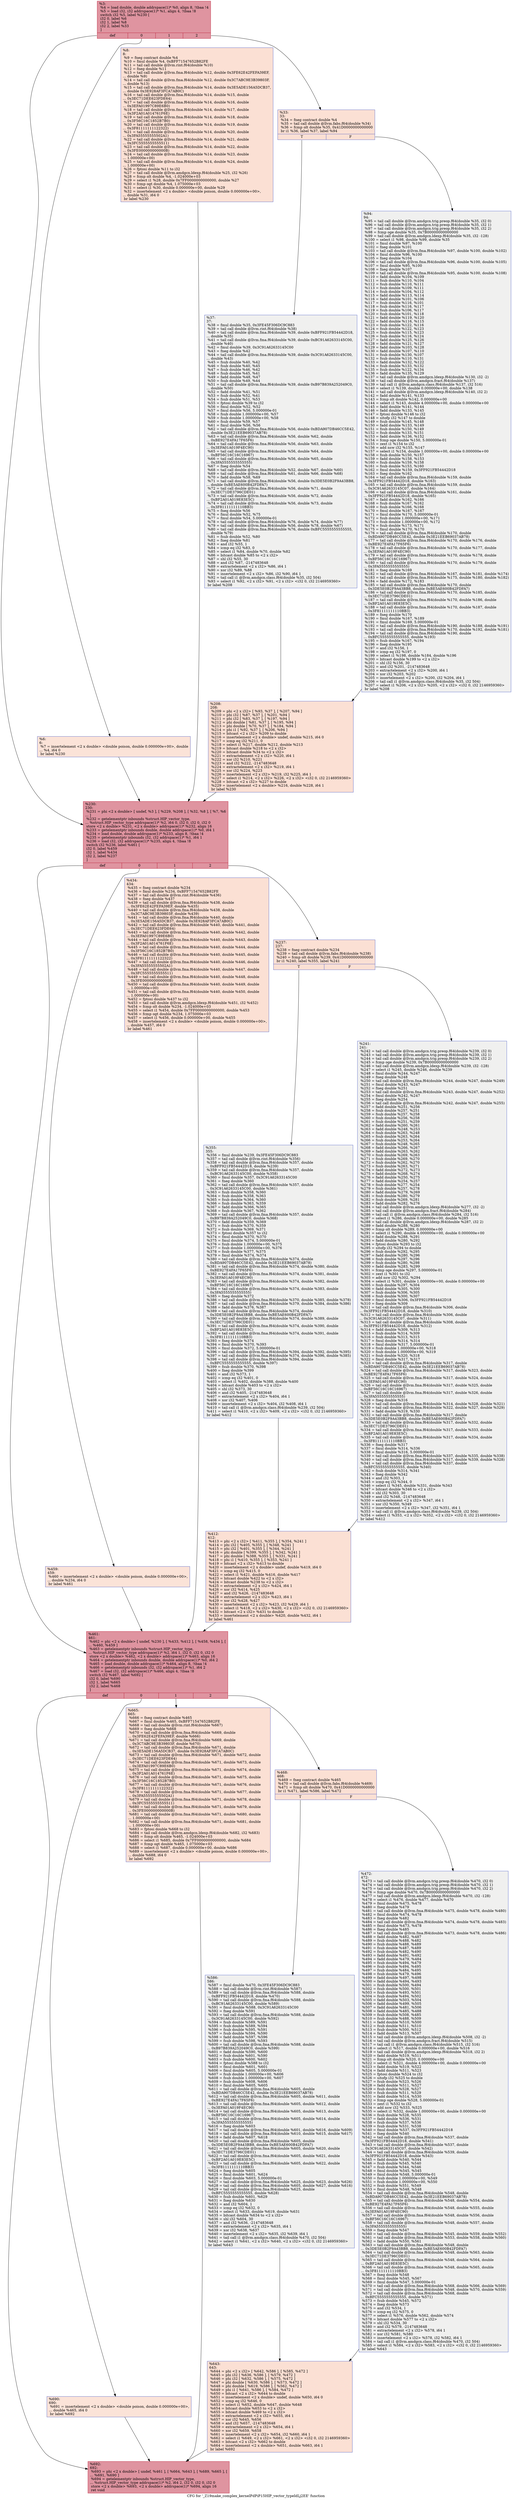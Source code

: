 digraph "CFG for '_Z19make_complex_kernelPdPiP15HIP_vector_typeIdLj2EE' function" {
	label="CFG for '_Z19make_complex_kernelPdPiP15HIP_vector_typeIdLj2EE' function";

	Node0x456bd10 [shape=record,color="#b70d28ff", style=filled, fillcolor="#b70d2870",label="{%3:\l  %4 = load double, double addrspace(1)* %0, align 8, !tbaa !4\l  %5 = load i32, i32 addrspace(1)* %1, align 4, !tbaa !8\l  switch i32 %5, label %230 [\l    i32 0, label %6\l    i32 1, label %8\l    i32 2, label %33\l  ]\l|{<s0>def|<s1>0|<s2>1|<s3>2}}"];
	Node0x456bd10:s0 -> Node0x456ca90;
	Node0x456bd10:s1 -> Node0x456d130;
	Node0x456bd10:s2 -> Node0x456d1c0;
	Node0x456bd10:s3 -> Node0x456d280;
	Node0x456d130 [shape=record,color="#3d50c3ff", style=filled, fillcolor="#f6bfa670",label="{%6:\l6:                                                \l  %7 = insertelement \<2 x double\> \<double poison, double 0.000000e+00\>, double\l... %4, i64 0\l  br label %230\l}"];
	Node0x456d130 -> Node0x456ca90;
	Node0x456d1c0 [shape=record,color="#3d50c3ff", style=filled, fillcolor="#f7b99e70",label="{%8:\l8:                                                \l  %9 = fneg contract double %4\l  %10 = fmul double %4, 0xBFF71547652B82FE\l  %11 = tail call double @llvm.rint.f64(double %10)\l  %12 = fneg double %11\l  %13 = tail call double @llvm.fma.f64(double %12, double 0x3FE62E42FEFA39EF,\l... double %9)\l  %14 = tail call double @llvm.fma.f64(double %12, double 0x3C7ABC9E3B39803F,\l... double %13)\l  %15 = tail call double @llvm.fma.f64(double %14, double 0x3E5ADE156A5DCB37,\l... double 0x3E928AF3FCA7AB0C)\l  %16 = tail call double @llvm.fma.f64(double %14, double %15, double\l... 0x3EC71DEE623FDE64)\l  %17 = tail call double @llvm.fma.f64(double %14, double %16, double\l... 0x3EFA01997C89E6B0)\l  %18 = tail call double @llvm.fma.f64(double %14, double %17, double\l... 0x3F2A01A014761F6E)\l  %19 = tail call double @llvm.fma.f64(double %14, double %18, double\l... 0x3F56C16C1852B7B0)\l  %20 = tail call double @llvm.fma.f64(double %14, double %19, double\l... 0x3F81111111122322)\l  %21 = tail call double @llvm.fma.f64(double %14, double %20, double\l... 0x3FA55555555502A1)\l  %22 = tail call double @llvm.fma.f64(double %14, double %21, double\l... 0x3FC5555555555511)\l  %23 = tail call double @llvm.fma.f64(double %14, double %22, double\l... 0x3FE000000000000B)\l  %24 = tail call double @llvm.fma.f64(double %14, double %23, double\l... 1.000000e+00)\l  %25 = tail call double @llvm.fma.f64(double %14, double %24, double\l... 1.000000e+00)\l  %26 = fptosi double %11 to i32\l  %27 = tail call double @llvm.amdgcn.ldexp.f64(double %25, i32 %26)\l  %28 = fcmp olt double %4, -1.024000e+03\l  %29 = select i1 %28, double 0x7FF0000000000000, double %27\l  %30 = fcmp ogt double %4, 1.075000e+03\l  %31 = select i1 %30, double 0.000000e+00, double %29\l  %32 = insertelement \<2 x double\> \<double poison, double 0.000000e+00\>,\l... double %31, i64 0\l  br label %230\l}"];
	Node0x456d1c0 -> Node0x456ca90;
	Node0x456d280 [shape=record,color="#3d50c3ff", style=filled, fillcolor="#f7b99e70",label="{%33:\l33:                                               \l  %34 = fneg contract double %4\l  %35 = tail call double @llvm.fabs.f64(double %34)\l  %36 = fcmp olt double %35, 0x41D0000000000000\l  br i1 %36, label %37, label %94\l|{<s0>T|<s1>F}}"];
	Node0x456d280:s0 -> Node0x4570a40;
	Node0x456d280:s1 -> Node0x4570ad0;
	Node0x4570a40 [shape=record,color="#3d50c3ff", style=filled, fillcolor="#dedcdb70",label="{%37:\l37:                                               \l  %38 = fmul double %35, 0x3FE45F306DC9C883\l  %39 = tail call double @llvm.rint.f64(double %38)\l  %40 = tail call double @llvm.fma.f64(double %39, double 0xBFF921FB54442D18,\l... double %35)\l  %41 = tail call double @llvm.fma.f64(double %39, double 0xBC91A62633145C00,\l... double %40)\l  %42 = fmul double %39, 0x3C91A62633145C00\l  %43 = fneg double %42\l  %44 = tail call double @llvm.fma.f64(double %39, double 0x3C91A62633145C00,\l... double %43)\l  %45 = fsub double %40, %42\l  %46 = fsub double %40, %45\l  %47 = fsub double %46, %42\l  %48 = fsub double %45, %41\l  %49 = fadd double %48, %47\l  %50 = fsub double %49, %44\l  %51 = tail call double @llvm.fma.f64(double %39, double 0xB97B839A252049C0,\l... double %50)\l  %52 = fadd double %41, %51\l  %53 = fsub double %52, %41\l  %54 = fsub double %51, %53\l  %55 = fptosi double %39 to i32\l  %56 = fmul double %52, %52\l  %57 = fmul double %56, 5.000000e-01\l  %58 = fsub double 1.000000e+00, %57\l  %59 = fsub double 1.000000e+00, %58\l  %60 = fsub double %59, %57\l  %61 = fmul double %56, %56\l  %62 = tail call double @llvm.fma.f64(double %56, double 0xBDA907DB46CC5E42,\l... double 0x3E21EEB69037AB78)\l  %63 = tail call double @llvm.fma.f64(double %56, double %62, double\l... 0xBE927E4FA17F65F6)\l  %64 = tail call double @llvm.fma.f64(double %56, double %63, double\l... 0x3EFA01A019F4EC90)\l  %65 = tail call double @llvm.fma.f64(double %56, double %64, double\l... 0xBF56C16C16C16967)\l  %66 = tail call double @llvm.fma.f64(double %56, double %65, double\l... 0x3FA5555555555555)\l  %67 = fneg double %54\l  %68 = tail call double @llvm.fma.f64(double %52, double %67, double %60)\l  %69 = tail call double @llvm.fma.f64(double %61, double %66, double %68)\l  %70 = fadd double %58, %69\l  %71 = tail call double @llvm.fma.f64(double %56, double 0x3DE5E0B2F9A43BB8,\l... double 0xBE5AE600B42FDFA7)\l  %72 = tail call double @llvm.fma.f64(double %56, double %71, double\l... 0x3EC71DE3796CDE01)\l  %73 = tail call double @llvm.fma.f64(double %56, double %72, double\l... 0xBF2A01A019E83E5C)\l  %74 = tail call double @llvm.fma.f64(double %56, double %73, double\l... 0x3F81111111110BB3)\l  %75 = fneg double %56\l  %76 = fmul double %52, %75\l  %77 = fmul double %54, 5.000000e-01\l  %78 = tail call double @llvm.fma.f64(double %76, double %74, double %77)\l  %79 = tail call double @llvm.fma.f64(double %56, double %78, double %67)\l  %80 = tail call double @llvm.fma.f64(double %76, double 0xBFC5555555555555,\l... double %79)\l  %81 = fsub double %52, %80\l  %82 = fneg double %81\l  %83 = and i32 %55, 1\l  %84 = icmp eq i32 %83, 0\l  %85 = select i1 %84, double %70, double %82\l  %86 = bitcast double %85 to \<2 x i32\>\l  %87 = shl i32 %55, 30\l  %88 = and i32 %87, -2147483648\l  %89 = extractelement \<2 x i32\> %86, i64 1\l  %90 = xor i32 %89, %88\l  %91 = insertelement \<2 x i32\> %86, i32 %90, i64 1\l  %92 = tail call i1 @llvm.amdgcn.class.f64(double %35, i32 504)\l  %93 = select i1 %92, \<2 x i32\> %91, \<2 x i32\> \<i32 0, i32 2146959360\>\l  br label %208\l}"];
	Node0x4570a40 -> Node0x45740d0;
	Node0x4570ad0 [shape=record,color="#3d50c3ff", style=filled, fillcolor="#dedcdb70",label="{%94:\l94:                                               \l  %95 = tail call double @llvm.amdgcn.trig.preop.f64(double %35, i32 0)\l  %96 = tail call double @llvm.amdgcn.trig.preop.f64(double %35, i32 1)\l  %97 = tail call double @llvm.amdgcn.trig.preop.f64(double %35, i32 2)\l  %98 = fcmp oge double %35, 0x7B00000000000000\l  %99 = tail call double @llvm.amdgcn.ldexp.f64(double %35, i32 -128)\l  %100 = select i1 %98, double %99, double %35\l  %101 = fmul double %97, %100\l  %102 = fneg double %101\l  %103 = tail call double @llvm.fma.f64(double %97, double %100, double %102)\l  %104 = fmul double %96, %100\l  %105 = fneg double %104\l  %106 = tail call double @llvm.fma.f64(double %96, double %100, double %105)\l  %107 = fmul double %95, %100\l  %108 = fneg double %107\l  %109 = tail call double @llvm.fma.f64(double %95, double %100, double %108)\l  %110 = fadd double %104, %109\l  %111 = fsub double %110, %104\l  %112 = fsub double %110, %111\l  %113 = fsub double %109, %111\l  %114 = fsub double %104, %112\l  %115 = fadd double %113, %114\l  %116 = fadd double %101, %106\l  %117 = fsub double %116, %101\l  %118 = fsub double %116, %117\l  %119 = fsub double %106, %117\l  %120 = fsub double %101, %118\l  %121 = fadd double %119, %120\l  %122 = fadd double %116, %115\l  %123 = fsub double %122, %116\l  %124 = fsub double %122, %123\l  %125 = fsub double %115, %123\l  %126 = fsub double %116, %124\l  %127 = fadd double %125, %126\l  %128 = fadd double %121, %127\l  %129 = fadd double %103, %128\l  %130 = fadd double %107, %110\l  %131 = fsub double %130, %107\l  %132 = fsub double %110, %131\l  %133 = fadd double %132, %122\l  %134 = fsub double %133, %132\l  %135 = fsub double %122, %134\l  %136 = fadd double %135, %129\l  %137 = tail call double @llvm.amdgcn.ldexp.f64(double %130, i32 -2)\l  %138 = tail call double @llvm.amdgcn.fract.f64(double %137)\l  %139 = tail call i1 @llvm.amdgcn.class.f64(double %137, i32 516)\l  %140 = select i1 %139, double 0.000000e+00, double %138\l  %141 = tail call double @llvm.amdgcn.ldexp.f64(double %140, i32 2)\l  %142 = fadd double %141, %133\l  %143 = fcmp olt double %142, 0.000000e+00\l  %144 = select i1 %143, double 4.000000e+00, double 0.000000e+00\l  %145 = fadd double %141, %144\l  %146 = fadd double %133, %145\l  %147 = fptosi double %146 to i32\l  %148 = sitofp i32 %147 to double\l  %149 = fsub double %145, %148\l  %150 = fadd double %133, %149\l  %151 = fsub double %150, %149\l  %152 = fsub double %133, %151\l  %153 = fadd double %136, %152\l  %154 = fcmp oge double %150, 5.000000e-01\l  %155 = zext i1 %154 to i32\l  %156 = add nsw i32 %155, %147\l  %157 = select i1 %154, double 1.000000e+00, double 0.000000e+00\l  %158 = fsub double %150, %157\l  %159 = fadd double %158, %153\l  %160 = fsub double %159, %158\l  %161 = fsub double %153, %160\l  %162 = fmul double %159, 0x3FF921FB54442D18\l  %163 = fneg double %162\l  %164 = tail call double @llvm.fma.f64(double %159, double\l... 0x3FF921FB54442D18, double %163)\l  %165 = tail call double @llvm.fma.f64(double %159, double\l... 0x3C91A62633145C07, double %164)\l  %166 = tail call double @llvm.fma.f64(double %161, double\l... 0x3FF921FB54442D18, double %165)\l  %167 = fadd double %162, %166\l  %168 = fsub double %167, %162\l  %169 = fsub double %166, %168\l  %170 = fmul double %167, %167\l  %171 = fmul double %170, 5.000000e-01\l  %172 = fsub double 1.000000e+00, %171\l  %173 = fsub double 1.000000e+00, %172\l  %174 = fsub double %173, %171\l  %175 = fmul double %170, %170\l  %176 = tail call double @llvm.fma.f64(double %170, double\l... 0xBDA907DB46CC5E42, double 0x3E21EEB69037AB78)\l  %177 = tail call double @llvm.fma.f64(double %170, double %176, double\l... 0xBE927E4FA17F65F6)\l  %178 = tail call double @llvm.fma.f64(double %170, double %177, double\l... 0x3EFA01A019F4EC90)\l  %179 = tail call double @llvm.fma.f64(double %170, double %178, double\l... 0xBF56C16C16C16967)\l  %180 = tail call double @llvm.fma.f64(double %170, double %179, double\l... 0x3FA5555555555555)\l  %181 = fneg double %169\l  %182 = tail call double @llvm.fma.f64(double %167, double %181, double %174)\l  %183 = tail call double @llvm.fma.f64(double %175, double %180, double %182)\l  %184 = fadd double %172, %183\l  %185 = tail call double @llvm.fma.f64(double %170, double\l... 0x3DE5E0B2F9A43BB8, double 0xBE5AE600B42FDFA7)\l  %186 = tail call double @llvm.fma.f64(double %170, double %185, double\l... 0x3EC71DE3796CDE01)\l  %187 = tail call double @llvm.fma.f64(double %170, double %186, double\l... 0xBF2A01A019E83E5C)\l  %188 = tail call double @llvm.fma.f64(double %170, double %187, double\l... 0x3F81111111110BB3)\l  %189 = fneg double %170\l  %190 = fmul double %167, %189\l  %191 = fmul double %169, 5.000000e-01\l  %192 = tail call double @llvm.fma.f64(double %190, double %188, double %191)\l  %193 = tail call double @llvm.fma.f64(double %170, double %192, double %181)\l  %194 = tail call double @llvm.fma.f64(double %190, double\l... 0xBFC5555555555555, double %193)\l  %195 = fsub double %167, %194\l  %196 = fneg double %195\l  %197 = and i32 %156, 1\l  %198 = icmp eq i32 %197, 0\l  %199 = select i1 %198, double %184, double %196\l  %200 = bitcast double %199 to \<2 x i32\>\l  %201 = shl i32 %156, 30\l  %202 = and i32 %201, -2147483648\l  %203 = extractelement \<2 x i32\> %200, i64 1\l  %204 = xor i32 %203, %202\l  %205 = insertelement \<2 x i32\> %200, i32 %204, i64 1\l  %206 = tail call i1 @llvm.amdgcn.class.f64(double %35, i32 504)\l  %207 = select i1 %206, \<2 x i32\> %205, \<2 x i32\> \<i32 0, i32 2146959360\>\l  br label %208\l}"];
	Node0x4570ad0 -> Node0x45740d0;
	Node0x45740d0 [shape=record,color="#3d50c3ff", style=filled, fillcolor="#f7b99e70",label="{%208:\l208:                                              \l  %209 = phi \<2 x i32\> [ %93, %37 ], [ %207, %94 ]\l  %210 = phi i32 [ %87, %37 ], [ %201, %94 ]\l  %211 = phi i32 [ %83, %37 ], [ %197, %94 ]\l  %212 = phi double [ %81, %37 ], [ %195, %94 ]\l  %213 = phi double [ %70, %37 ], [ %184, %94 ]\l  %214 = phi i1 [ %92, %37 ], [ %206, %94 ]\l  %215 = bitcast \<2 x i32\> %209 to double\l  %216 = insertelement \<2 x double\> undef, double %215, i64 0\l  %217 = icmp eq i32 %211, 0\l  %218 = select i1 %217, double %212, double %213\l  %219 = bitcast double %218 to \<2 x i32\>\l  %220 = bitcast double %34 to \<2 x i32\>\l  %221 = extractelement \<2 x i32\> %220, i64 1\l  %222 = xor i32 %210, %221\l  %223 = and i32 %222, -2147483648\l  %224 = extractelement \<2 x i32\> %219, i64 1\l  %225 = xor i32 %224, %223\l  %226 = insertelement \<2 x i32\> %219, i32 %225, i64 1\l  %227 = select i1 %214, \<2 x i32\> %226, \<2 x i32\> \<i32 0, i32 2146959360\>\l  %228 = bitcast \<2 x i32\> %227 to double\l  %229 = insertelement \<2 x double\> %216, double %228, i64 1\l  br label %230\l}"];
	Node0x45740d0 -> Node0x456ca90;
	Node0x456ca90 [shape=record,color="#b70d28ff", style=filled, fillcolor="#b70d2870",label="{%230:\l230:                                              \l  %231 = phi \<2 x double\> [ undef, %3 ], [ %229, %208 ], [ %32, %8 ], [ %7, %6\l... ]\l  %232 = getelementptr inbounds %struct.HIP_vector_type,\l... %struct.HIP_vector_type addrspace(1)* %2, i64 0, i32 0, i32 0, i32 0\l  store \<2 x double\> %231, \<2 x double\> addrspace(1)* %232, align 16\l  %233 = getelementptr inbounds double, double addrspace(1)* %0, i64 1\l  %234 = load double, double addrspace(1)* %233, align 8, !tbaa !4\l  %235 = getelementptr inbounds i32, i32 addrspace(1)* %1, i64 1\l  %236 = load i32, i32 addrspace(1)* %235, align 4, !tbaa !8\l  switch i32 %236, label %461 [\l    i32 0, label %459\l    i32 1, label %434\l    i32 2, label %237\l  ]\l|{<s0>def|<s1>0|<s2>1|<s3>2}}"];
	Node0x456ca90:s0 -> Node0x457bd20;
	Node0x456ca90:s1 -> Node0x457bd70;
	Node0x456ca90:s2 -> Node0x457bdc0;
	Node0x456ca90:s3 -> Node0x457be10;
	Node0x457be10 [shape=record,color="#3d50c3ff", style=filled, fillcolor="#f7b99e70",label="{%237:\l237:                                              \l  %238 = fneg contract double %234\l  %239 = tail call double @llvm.fabs.f64(double %238)\l  %240 = fcmp olt double %239, 0x41D0000000000000\l  br i1 %240, label %355, label %241\l|{<s0>T|<s1>F}}"];
	Node0x457be10:s0 -> Node0x457c1b0;
	Node0x457be10:s1 -> Node0x457c200;
	Node0x457c200 [shape=record,color="#3d50c3ff", style=filled, fillcolor="#dedcdb70",label="{%241:\l241:                                              \l  %242 = tail call double @llvm.amdgcn.trig.preop.f64(double %239, i32 0)\l  %243 = tail call double @llvm.amdgcn.trig.preop.f64(double %239, i32 1)\l  %244 = tail call double @llvm.amdgcn.trig.preop.f64(double %239, i32 2)\l  %245 = fcmp oge double %239, 0x7B00000000000000\l  %246 = tail call double @llvm.amdgcn.ldexp.f64(double %239, i32 -128)\l  %247 = select i1 %245, double %246, double %239\l  %248 = fmul double %244, %247\l  %249 = fneg double %248\l  %250 = tail call double @llvm.fma.f64(double %244, double %247, double %249)\l  %251 = fmul double %243, %247\l  %252 = fneg double %251\l  %253 = tail call double @llvm.fma.f64(double %243, double %247, double %252)\l  %254 = fmul double %242, %247\l  %255 = fneg double %254\l  %256 = tail call double @llvm.fma.f64(double %242, double %247, double %255)\l  %257 = fadd double %251, %256\l  %258 = fsub double %257, %251\l  %259 = fsub double %257, %258\l  %260 = fsub double %256, %258\l  %261 = fsub double %251, %259\l  %262 = fadd double %260, %261\l  %263 = fadd double %248, %253\l  %264 = fsub double %263, %248\l  %265 = fsub double %263, %264\l  %266 = fsub double %253, %264\l  %267 = fsub double %248, %265\l  %268 = fadd double %266, %267\l  %269 = fadd double %263, %262\l  %270 = fsub double %269, %263\l  %271 = fsub double %269, %270\l  %272 = fsub double %262, %270\l  %273 = fsub double %263, %271\l  %274 = fadd double %272, %273\l  %275 = fadd double %268, %274\l  %276 = fadd double %250, %275\l  %277 = fadd double %254, %257\l  %278 = fsub double %277, %254\l  %279 = fsub double %257, %278\l  %280 = fadd double %279, %269\l  %281 = fsub double %280, %279\l  %282 = fsub double %269, %281\l  %283 = fadd double %282, %276\l  %284 = tail call double @llvm.amdgcn.ldexp.f64(double %277, i32 -2)\l  %285 = tail call double @llvm.amdgcn.fract.f64(double %284)\l  %286 = tail call i1 @llvm.amdgcn.class.f64(double %284, i32 516)\l  %287 = select i1 %286, double 0.000000e+00, double %285\l  %288 = tail call double @llvm.amdgcn.ldexp.f64(double %287, i32 2)\l  %289 = fadd double %288, %280\l  %290 = fcmp olt double %289, 0.000000e+00\l  %291 = select i1 %290, double 4.000000e+00, double 0.000000e+00\l  %292 = fadd double %288, %291\l  %293 = fadd double %280, %292\l  %294 = fptosi double %293 to i32\l  %295 = sitofp i32 %294 to double\l  %296 = fsub double %292, %295\l  %297 = fadd double %280, %296\l  %298 = fsub double %297, %296\l  %299 = fsub double %280, %298\l  %300 = fadd double %283, %299\l  %301 = fcmp oge double %297, 5.000000e-01\l  %302 = zext i1 %301 to i32\l  %303 = add nsw i32 %302, %294\l  %304 = select i1 %301, double 1.000000e+00, double 0.000000e+00\l  %305 = fsub double %297, %304\l  %306 = fadd double %305, %300\l  %307 = fsub double %306, %305\l  %308 = fsub double %300, %307\l  %309 = fmul double %306, 0x3FF921FB54442D18\l  %310 = fneg double %309\l  %311 = tail call double @llvm.fma.f64(double %306, double\l... 0x3FF921FB54442D18, double %310)\l  %312 = tail call double @llvm.fma.f64(double %306, double\l... 0x3C91A62633145C07, double %311)\l  %313 = tail call double @llvm.fma.f64(double %308, double\l... 0x3FF921FB54442D18, double %312)\l  %314 = fadd double %309, %313\l  %315 = fsub double %314, %309\l  %316 = fsub double %313, %315\l  %317 = fmul double %314, %314\l  %318 = fmul double %317, 5.000000e-01\l  %319 = fsub double 1.000000e+00, %318\l  %320 = fsub double 1.000000e+00, %319\l  %321 = fsub double %320, %318\l  %322 = fmul double %317, %317\l  %323 = tail call double @llvm.fma.f64(double %317, double\l... 0xBDA907DB46CC5E42, double 0x3E21EEB69037AB78)\l  %324 = tail call double @llvm.fma.f64(double %317, double %323, double\l... 0xBE927E4FA17F65F6)\l  %325 = tail call double @llvm.fma.f64(double %317, double %324, double\l... 0x3EFA01A019F4EC90)\l  %326 = tail call double @llvm.fma.f64(double %317, double %325, double\l... 0xBF56C16C16C16967)\l  %327 = tail call double @llvm.fma.f64(double %317, double %326, double\l... 0x3FA5555555555555)\l  %328 = fneg double %316\l  %329 = tail call double @llvm.fma.f64(double %314, double %328, double %321)\l  %330 = tail call double @llvm.fma.f64(double %322, double %327, double %329)\l  %331 = fadd double %319, %330\l  %332 = tail call double @llvm.fma.f64(double %317, double\l... 0x3DE5E0B2F9A43BB8, double 0xBE5AE600B42FDFA7)\l  %333 = tail call double @llvm.fma.f64(double %317, double %332, double\l... 0x3EC71DE3796CDE01)\l  %334 = tail call double @llvm.fma.f64(double %317, double %333, double\l... 0xBF2A01A019E83E5C)\l  %335 = tail call double @llvm.fma.f64(double %317, double %334, double\l... 0x3F81111111110BB3)\l  %336 = fneg double %317\l  %337 = fmul double %314, %336\l  %338 = fmul double %316, 5.000000e-01\l  %339 = tail call double @llvm.fma.f64(double %337, double %335, double %338)\l  %340 = tail call double @llvm.fma.f64(double %317, double %339, double %328)\l  %341 = tail call double @llvm.fma.f64(double %337, double\l... 0xBFC5555555555555, double %340)\l  %342 = fsub double %314, %341\l  %343 = fneg double %342\l  %344 = and i32 %303, 1\l  %345 = icmp eq i32 %344, 0\l  %346 = select i1 %345, double %331, double %343\l  %347 = bitcast double %346 to \<2 x i32\>\l  %348 = shl i32 %303, 30\l  %349 = and i32 %348, -2147483648\l  %350 = extractelement \<2 x i32\> %347, i64 1\l  %351 = xor i32 %350, %349\l  %352 = insertelement \<2 x i32\> %347, i32 %351, i64 1\l  %353 = tail call i1 @llvm.amdgcn.class.f64(double %239, i32 504)\l  %354 = select i1 %353, \<2 x i32\> %352, \<2 x i32\> \<i32 0, i32 2146959360\>\l  br label %412\l}"];
	Node0x457c200 -> Node0x4581b60;
	Node0x457c1b0 [shape=record,color="#3d50c3ff", style=filled, fillcolor="#dedcdb70",label="{%355:\l355:                                              \l  %356 = fmul double %239, 0x3FE45F306DC9C883\l  %357 = tail call double @llvm.rint.f64(double %356)\l  %358 = tail call double @llvm.fma.f64(double %357, double\l... 0xBFF921FB54442D18, double %239)\l  %359 = tail call double @llvm.fma.f64(double %357, double\l... 0xBC91A62633145C00, double %358)\l  %360 = fmul double %357, 0x3C91A62633145C00\l  %361 = fneg double %360\l  %362 = tail call double @llvm.fma.f64(double %357, double\l... 0x3C91A62633145C00, double %361)\l  %363 = fsub double %358, %360\l  %364 = fsub double %358, %363\l  %365 = fsub double %364, %360\l  %366 = fsub double %363, %359\l  %367 = fadd double %366, %365\l  %368 = fsub double %367, %362\l  %369 = tail call double @llvm.fma.f64(double %357, double\l... 0xB97B839A252049C0, double %368)\l  %370 = fadd double %359, %369\l  %371 = fsub double %370, %359\l  %372 = fsub double %369, %371\l  %373 = fptosi double %357 to i32\l  %374 = fmul double %370, %370\l  %375 = fmul double %374, 5.000000e-01\l  %376 = fsub double 1.000000e+00, %375\l  %377 = fsub double 1.000000e+00, %376\l  %378 = fsub double %377, %375\l  %379 = fmul double %374, %374\l  %380 = tail call double @llvm.fma.f64(double %374, double\l... 0xBDA907DB46CC5E42, double 0x3E21EEB69037AB78)\l  %381 = tail call double @llvm.fma.f64(double %374, double %380, double\l... 0xBE927E4FA17F65F6)\l  %382 = tail call double @llvm.fma.f64(double %374, double %381, double\l... 0x3EFA01A019F4EC90)\l  %383 = tail call double @llvm.fma.f64(double %374, double %382, double\l... 0xBF56C16C16C16967)\l  %384 = tail call double @llvm.fma.f64(double %374, double %383, double\l... 0x3FA5555555555555)\l  %385 = fneg double %372\l  %386 = tail call double @llvm.fma.f64(double %370, double %385, double %378)\l  %387 = tail call double @llvm.fma.f64(double %379, double %384, double %386)\l  %388 = fadd double %376, %387\l  %389 = tail call double @llvm.fma.f64(double %374, double\l... 0x3DE5E0B2F9A43BB8, double 0xBE5AE600B42FDFA7)\l  %390 = tail call double @llvm.fma.f64(double %374, double %389, double\l... 0x3EC71DE3796CDE01)\l  %391 = tail call double @llvm.fma.f64(double %374, double %390, double\l... 0xBF2A01A019E83E5C)\l  %392 = tail call double @llvm.fma.f64(double %374, double %391, double\l... 0x3F81111111110BB3)\l  %393 = fneg double %374\l  %394 = fmul double %370, %393\l  %395 = fmul double %372, 5.000000e-01\l  %396 = tail call double @llvm.fma.f64(double %394, double %392, double %395)\l  %397 = tail call double @llvm.fma.f64(double %374, double %396, double %385)\l  %398 = tail call double @llvm.fma.f64(double %394, double\l... 0xBFC5555555555555, double %397)\l  %399 = fsub double %370, %398\l  %400 = fneg double %399\l  %401 = and i32 %373, 1\l  %402 = icmp eq i32 %401, 0\l  %403 = select i1 %402, double %388, double %400\l  %404 = bitcast double %403 to \<2 x i32\>\l  %405 = shl i32 %373, 30\l  %406 = and i32 %405, -2147483648\l  %407 = extractelement \<2 x i32\> %404, i64 1\l  %408 = xor i32 %407, %406\l  %409 = insertelement \<2 x i32\> %404, i32 %408, i64 1\l  %410 = tail call i1 @llvm.amdgcn.class.f64(double %239, i32 504)\l  %411 = select i1 %410, \<2 x i32\> %409, \<2 x i32\> \<i32 0, i32 2146959360\>\l  br label %412\l}"];
	Node0x457c1b0 -> Node0x4581b60;
	Node0x4581b60 [shape=record,color="#3d50c3ff", style=filled, fillcolor="#f7b99e70",label="{%412:\l412:                                              \l  %413 = phi \<2 x i32\> [ %411, %355 ], [ %354, %241 ]\l  %414 = phi i32 [ %405, %355 ], [ %348, %241 ]\l  %415 = phi i32 [ %401, %355 ], [ %344, %241 ]\l  %416 = phi double [ %399, %355 ], [ %342, %241 ]\l  %417 = phi double [ %388, %355 ], [ %331, %241 ]\l  %418 = phi i1 [ %410, %355 ], [ %353, %241 ]\l  %419 = bitcast \<2 x i32\> %413 to double\l  %420 = insertelement \<2 x double\> undef, double %419, i64 0\l  %421 = icmp eq i32 %415, 0\l  %422 = select i1 %421, double %416, double %417\l  %423 = bitcast double %422 to \<2 x i32\>\l  %424 = bitcast double %238 to \<2 x i32\>\l  %425 = extractelement \<2 x i32\> %424, i64 1\l  %426 = xor i32 %414, %425\l  %427 = and i32 %426, -2147483648\l  %428 = extractelement \<2 x i32\> %423, i64 1\l  %429 = xor i32 %428, %427\l  %430 = insertelement \<2 x i32\> %423, i32 %429, i64 1\l  %431 = select i1 %418, \<2 x i32\> %430, \<2 x i32\> \<i32 0, i32 2146959360\>\l  %432 = bitcast \<2 x i32\> %431 to double\l  %433 = insertelement \<2 x double\> %420, double %432, i64 1\l  br label %461\l}"];
	Node0x4581b60 -> Node0x457bd20;
	Node0x457bdc0 [shape=record,color="#3d50c3ff", style=filled, fillcolor="#f7b99e70",label="{%434:\l434:                                              \l  %435 = fneg contract double %234\l  %436 = fmul double %234, 0xBFF71547652B82FE\l  %437 = tail call double @llvm.rint.f64(double %436)\l  %438 = fneg double %437\l  %439 = tail call double @llvm.fma.f64(double %438, double\l... 0x3FE62E42FEFA39EF, double %435)\l  %440 = tail call double @llvm.fma.f64(double %438, double\l... 0x3C7ABC9E3B39803F, double %439)\l  %441 = tail call double @llvm.fma.f64(double %440, double\l... 0x3E5ADE156A5DCB37, double 0x3E928AF3FCA7AB0C)\l  %442 = tail call double @llvm.fma.f64(double %440, double %441, double\l... 0x3EC71DEE623FDE64)\l  %443 = tail call double @llvm.fma.f64(double %440, double %442, double\l... 0x3EFA01997C89E6B0)\l  %444 = tail call double @llvm.fma.f64(double %440, double %443, double\l... 0x3F2A01A014761F6E)\l  %445 = tail call double @llvm.fma.f64(double %440, double %444, double\l... 0x3F56C16C1852B7B0)\l  %446 = tail call double @llvm.fma.f64(double %440, double %445, double\l... 0x3F81111111122322)\l  %447 = tail call double @llvm.fma.f64(double %440, double %446, double\l... 0x3FA55555555502A1)\l  %448 = tail call double @llvm.fma.f64(double %440, double %447, double\l... 0x3FC5555555555511)\l  %449 = tail call double @llvm.fma.f64(double %440, double %448, double\l... 0x3FE000000000000B)\l  %450 = tail call double @llvm.fma.f64(double %440, double %449, double\l... 1.000000e+00)\l  %451 = tail call double @llvm.fma.f64(double %440, double %450, double\l... 1.000000e+00)\l  %452 = fptosi double %437 to i32\l  %453 = tail call double @llvm.amdgcn.ldexp.f64(double %451, i32 %452)\l  %454 = fcmp olt double %234, -1.024000e+03\l  %455 = select i1 %454, double 0x7FF0000000000000, double %453\l  %456 = fcmp ogt double %234, 1.075000e+03\l  %457 = select i1 %456, double 0.000000e+00, double %455\l  %458 = insertelement \<2 x double\> \<double poison, double 0.000000e+00\>,\l... double %457, i64 0\l  br label %461\l}"];
	Node0x457bdc0 -> Node0x457bd20;
	Node0x457bd70 [shape=record,color="#3d50c3ff", style=filled, fillcolor="#f6bfa670",label="{%459:\l459:                                              \l  %460 = insertelement \<2 x double\> \<double poison, double 0.000000e+00\>,\l... double %234, i64 0\l  br label %461\l}"];
	Node0x457bd70 -> Node0x457bd20;
	Node0x457bd20 [shape=record,color="#b70d28ff", style=filled, fillcolor="#b70d2870",label="{%461:\l461:                                              \l  %462 = phi \<2 x double\> [ undef, %230 ], [ %433, %412 ], [ %458, %434 ], [\l... %460, %459 ]\l  %463 = getelementptr inbounds %struct.HIP_vector_type,\l... %struct.HIP_vector_type addrspace(1)* %2, i64 1, i32 0, i32 0, i32 0\l  store \<2 x double\> %462, \<2 x double\> addrspace(1)* %463, align 16\l  %464 = getelementptr inbounds double, double addrspace(1)* %0, i64 2\l  %465 = load double, double addrspace(1)* %464, align 8, !tbaa !4\l  %466 = getelementptr inbounds i32, i32 addrspace(1)* %1, i64 2\l  %467 = load i32, i32 addrspace(1)* %466, align 4, !tbaa !8\l  switch i32 %467, label %692 [\l    i32 0, label %690\l    i32 1, label %665\l    i32 2, label %468\l  ]\l|{<s0>def|<s1>0|<s2>1|<s3>2}}"];
	Node0x457bd20:s0 -> Node0x45871b0;
	Node0x457bd20:s1 -> Node0x4587200;
	Node0x457bd20:s2 -> Node0x4587250;
	Node0x457bd20:s3 -> Node0x45872a0;
	Node0x45872a0 [shape=record,color="#3d50c3ff", style=filled, fillcolor="#f7b99e70",label="{%468:\l468:                                              \l  %469 = fneg contract double %465\l  %470 = tail call double @llvm.fabs.f64(double %469)\l  %471 = fcmp olt double %470, 0x41D0000000000000\l  br i1 %471, label %586, label %472\l|{<s0>T|<s1>F}}"];
	Node0x45872a0:s0 -> Node0x4587640;
	Node0x45872a0:s1 -> Node0x4587690;
	Node0x4587690 [shape=record,color="#3d50c3ff", style=filled, fillcolor="#dedcdb70",label="{%472:\l472:                                              \l  %473 = tail call double @llvm.amdgcn.trig.preop.f64(double %470, i32 0)\l  %474 = tail call double @llvm.amdgcn.trig.preop.f64(double %470, i32 1)\l  %475 = tail call double @llvm.amdgcn.trig.preop.f64(double %470, i32 2)\l  %476 = fcmp oge double %470, 0x7B00000000000000\l  %477 = tail call double @llvm.amdgcn.ldexp.f64(double %470, i32 -128)\l  %478 = select i1 %476, double %477, double %470\l  %479 = fmul double %475, %478\l  %480 = fneg double %479\l  %481 = tail call double @llvm.fma.f64(double %475, double %478, double %480)\l  %482 = fmul double %474, %478\l  %483 = fneg double %482\l  %484 = tail call double @llvm.fma.f64(double %474, double %478, double %483)\l  %485 = fmul double %473, %478\l  %486 = fneg double %485\l  %487 = tail call double @llvm.fma.f64(double %473, double %478, double %486)\l  %488 = fadd double %482, %487\l  %489 = fsub double %488, %482\l  %490 = fsub double %488, %489\l  %491 = fsub double %487, %489\l  %492 = fsub double %482, %490\l  %493 = fadd double %491, %492\l  %494 = fadd double %479, %484\l  %495 = fsub double %494, %479\l  %496 = fsub double %494, %495\l  %497 = fsub double %484, %495\l  %498 = fsub double %479, %496\l  %499 = fadd double %497, %498\l  %500 = fadd double %494, %493\l  %501 = fsub double %500, %494\l  %502 = fsub double %500, %501\l  %503 = fsub double %493, %501\l  %504 = fsub double %494, %502\l  %505 = fadd double %503, %504\l  %506 = fadd double %499, %505\l  %507 = fadd double %481, %506\l  %508 = fadd double %485, %488\l  %509 = fsub double %508, %485\l  %510 = fsub double %488, %509\l  %511 = fadd double %510, %500\l  %512 = fsub double %511, %510\l  %513 = fsub double %500, %512\l  %514 = fadd double %513, %507\l  %515 = tail call double @llvm.amdgcn.ldexp.f64(double %508, i32 -2)\l  %516 = tail call double @llvm.amdgcn.fract.f64(double %515)\l  %517 = tail call i1 @llvm.amdgcn.class.f64(double %515, i32 516)\l  %518 = select i1 %517, double 0.000000e+00, double %516\l  %519 = tail call double @llvm.amdgcn.ldexp.f64(double %518, i32 2)\l  %520 = fadd double %519, %511\l  %521 = fcmp olt double %520, 0.000000e+00\l  %522 = select i1 %521, double 4.000000e+00, double 0.000000e+00\l  %523 = fadd double %519, %522\l  %524 = fadd double %511, %523\l  %525 = fptosi double %524 to i32\l  %526 = sitofp i32 %525 to double\l  %527 = fsub double %523, %526\l  %528 = fadd double %511, %527\l  %529 = fsub double %528, %527\l  %530 = fsub double %511, %529\l  %531 = fadd double %514, %530\l  %532 = fcmp oge double %528, 5.000000e-01\l  %533 = zext i1 %532 to i32\l  %534 = add nsw i32 %533, %525\l  %535 = select i1 %532, double 1.000000e+00, double 0.000000e+00\l  %536 = fsub double %528, %535\l  %537 = fadd double %536, %531\l  %538 = fsub double %537, %536\l  %539 = fsub double %531, %538\l  %540 = fmul double %537, 0x3FF921FB54442D18\l  %541 = fneg double %540\l  %542 = tail call double @llvm.fma.f64(double %537, double\l... 0x3FF921FB54442D18, double %541)\l  %543 = tail call double @llvm.fma.f64(double %537, double\l... 0x3C91A62633145C07, double %542)\l  %544 = tail call double @llvm.fma.f64(double %539, double\l... 0x3FF921FB54442D18, double %543)\l  %545 = fadd double %540, %544\l  %546 = fsub double %545, %540\l  %547 = fsub double %544, %546\l  %548 = fmul double %545, %545\l  %549 = fmul double %548, 5.000000e-01\l  %550 = fsub double 1.000000e+00, %549\l  %551 = fsub double 1.000000e+00, %550\l  %552 = fsub double %551, %549\l  %553 = fmul double %548, %548\l  %554 = tail call double @llvm.fma.f64(double %548, double\l... 0xBDA907DB46CC5E42, double 0x3E21EEB69037AB78)\l  %555 = tail call double @llvm.fma.f64(double %548, double %554, double\l... 0xBE927E4FA17F65F6)\l  %556 = tail call double @llvm.fma.f64(double %548, double %555, double\l... 0x3EFA01A019F4EC90)\l  %557 = tail call double @llvm.fma.f64(double %548, double %556, double\l... 0xBF56C16C16C16967)\l  %558 = tail call double @llvm.fma.f64(double %548, double %557, double\l... 0x3FA5555555555555)\l  %559 = fneg double %547\l  %560 = tail call double @llvm.fma.f64(double %545, double %559, double %552)\l  %561 = tail call double @llvm.fma.f64(double %553, double %558, double %560)\l  %562 = fadd double %550, %561\l  %563 = tail call double @llvm.fma.f64(double %548, double\l... 0x3DE5E0B2F9A43BB8, double 0xBE5AE600B42FDFA7)\l  %564 = tail call double @llvm.fma.f64(double %548, double %563, double\l... 0x3EC71DE3796CDE01)\l  %565 = tail call double @llvm.fma.f64(double %548, double %564, double\l... 0xBF2A01A019E83E5C)\l  %566 = tail call double @llvm.fma.f64(double %548, double %565, double\l... 0x3F81111111110BB3)\l  %567 = fneg double %548\l  %568 = fmul double %545, %567\l  %569 = fmul double %547, 5.000000e-01\l  %570 = tail call double @llvm.fma.f64(double %568, double %566, double %569)\l  %571 = tail call double @llvm.fma.f64(double %548, double %570, double %559)\l  %572 = tail call double @llvm.fma.f64(double %568, double\l... 0xBFC5555555555555, double %571)\l  %573 = fsub double %545, %572\l  %574 = fneg double %573\l  %575 = and i32 %534, 1\l  %576 = icmp eq i32 %575, 0\l  %577 = select i1 %576, double %562, double %574\l  %578 = bitcast double %577 to \<2 x i32\>\l  %579 = shl i32 %534, 30\l  %580 = and i32 %579, -2147483648\l  %581 = extractelement \<2 x i32\> %578, i64 1\l  %582 = xor i32 %581, %580\l  %583 = insertelement \<2 x i32\> %578, i32 %582, i64 1\l  %584 = tail call i1 @llvm.amdgcn.class.f64(double %470, i32 504)\l  %585 = select i1 %584, \<2 x i32\> %583, \<2 x i32\> \<i32 0, i32 2146959360\>\l  br label %643\l}"];
	Node0x4587690 -> Node0x458d7a0;
	Node0x4587640 [shape=record,color="#3d50c3ff", style=filled, fillcolor="#dedcdb70",label="{%586:\l586:                                              \l  %587 = fmul double %470, 0x3FE45F306DC9C883\l  %588 = tail call double @llvm.rint.f64(double %587)\l  %589 = tail call double @llvm.fma.f64(double %588, double\l... 0xBFF921FB54442D18, double %470)\l  %590 = tail call double @llvm.fma.f64(double %588, double\l... 0xBC91A62633145C00, double %589)\l  %591 = fmul double %588, 0x3C91A62633145C00\l  %592 = fneg double %591\l  %593 = tail call double @llvm.fma.f64(double %588, double\l... 0x3C91A62633145C00, double %592)\l  %594 = fsub double %589, %591\l  %595 = fsub double %589, %594\l  %596 = fsub double %595, %591\l  %597 = fsub double %594, %590\l  %598 = fadd double %597, %596\l  %599 = fsub double %598, %593\l  %600 = tail call double @llvm.fma.f64(double %588, double\l... 0xB97B839A252049C0, double %599)\l  %601 = fadd double %590, %600\l  %602 = fsub double %601, %590\l  %603 = fsub double %600, %602\l  %604 = fptosi double %588 to i32\l  %605 = fmul double %601, %601\l  %606 = fmul double %605, 5.000000e-01\l  %607 = fsub double 1.000000e+00, %606\l  %608 = fsub double 1.000000e+00, %607\l  %609 = fsub double %608, %606\l  %610 = fmul double %605, %605\l  %611 = tail call double @llvm.fma.f64(double %605, double\l... 0xBDA907DB46CC5E42, double 0x3E21EEB69037AB78)\l  %612 = tail call double @llvm.fma.f64(double %605, double %611, double\l... 0xBE927E4FA17F65F6)\l  %613 = tail call double @llvm.fma.f64(double %605, double %612, double\l... 0x3EFA01A019F4EC90)\l  %614 = tail call double @llvm.fma.f64(double %605, double %613, double\l... 0xBF56C16C16C16967)\l  %615 = tail call double @llvm.fma.f64(double %605, double %614, double\l... 0x3FA5555555555555)\l  %616 = fneg double %603\l  %617 = tail call double @llvm.fma.f64(double %601, double %616, double %609)\l  %618 = tail call double @llvm.fma.f64(double %610, double %615, double %617)\l  %619 = fadd double %607, %618\l  %620 = tail call double @llvm.fma.f64(double %605, double\l... 0x3DE5E0B2F9A43BB8, double 0xBE5AE600B42FDFA7)\l  %621 = tail call double @llvm.fma.f64(double %605, double %620, double\l... 0x3EC71DE3796CDE01)\l  %622 = tail call double @llvm.fma.f64(double %605, double %621, double\l... 0xBF2A01A019E83E5C)\l  %623 = tail call double @llvm.fma.f64(double %605, double %622, double\l... 0x3F81111111110BB3)\l  %624 = fneg double %605\l  %625 = fmul double %601, %624\l  %626 = fmul double %603, 5.000000e-01\l  %627 = tail call double @llvm.fma.f64(double %625, double %623, double %626)\l  %628 = tail call double @llvm.fma.f64(double %605, double %627, double %616)\l  %629 = tail call double @llvm.fma.f64(double %625, double\l... 0xBFC5555555555555, double %628)\l  %630 = fsub double %601, %629\l  %631 = fneg double %630\l  %632 = and i32 %604, 1\l  %633 = icmp eq i32 %632, 0\l  %634 = select i1 %633, double %619, double %631\l  %635 = bitcast double %634 to \<2 x i32\>\l  %636 = shl i32 %604, 30\l  %637 = and i32 %636, -2147483648\l  %638 = extractelement \<2 x i32\> %635, i64 1\l  %639 = xor i32 %638, %637\l  %640 = insertelement \<2 x i32\> %635, i32 %639, i64 1\l  %641 = tail call i1 @llvm.amdgcn.class.f64(double %470, i32 504)\l  %642 = select i1 %641, \<2 x i32\> %640, \<2 x i32\> \<i32 0, i32 2146959360\>\l  br label %643\l}"];
	Node0x4587640 -> Node0x458d7a0;
	Node0x458d7a0 [shape=record,color="#3d50c3ff", style=filled, fillcolor="#f7b99e70",label="{%643:\l643:                                              \l  %644 = phi \<2 x i32\> [ %642, %586 ], [ %585, %472 ]\l  %645 = phi i32 [ %636, %586 ], [ %579, %472 ]\l  %646 = phi i32 [ %632, %586 ], [ %575, %472 ]\l  %647 = phi double [ %630, %586 ], [ %573, %472 ]\l  %648 = phi double [ %619, %586 ], [ %562, %472 ]\l  %649 = phi i1 [ %641, %586 ], [ %584, %472 ]\l  %650 = bitcast \<2 x i32\> %644 to double\l  %651 = insertelement \<2 x double\> undef, double %650, i64 0\l  %652 = icmp eq i32 %646, 0\l  %653 = select i1 %652, double %647, double %648\l  %654 = bitcast double %653 to \<2 x i32\>\l  %655 = bitcast double %469 to \<2 x i32\>\l  %656 = extractelement \<2 x i32\> %655, i64 1\l  %657 = xor i32 %645, %656\l  %658 = and i32 %657, -2147483648\l  %659 = extractelement \<2 x i32\> %654, i64 1\l  %660 = xor i32 %659, %658\l  %661 = insertelement \<2 x i32\> %654, i32 %660, i64 1\l  %662 = select i1 %649, \<2 x i32\> %661, \<2 x i32\> \<i32 0, i32 2146959360\>\l  %663 = bitcast \<2 x i32\> %662 to double\l  %664 = insertelement \<2 x double\> %651, double %663, i64 1\l  br label %692\l}"];
	Node0x458d7a0 -> Node0x45871b0;
	Node0x4587250 [shape=record,color="#3d50c3ff", style=filled, fillcolor="#f7b99e70",label="{%665:\l665:                                              \l  %666 = fneg contract double %465\l  %667 = fmul double %465, 0xBFF71547652B82FE\l  %668 = tail call double @llvm.rint.f64(double %667)\l  %669 = fneg double %668\l  %670 = tail call double @llvm.fma.f64(double %669, double\l... 0x3FE62E42FEFA39EF, double %666)\l  %671 = tail call double @llvm.fma.f64(double %669, double\l... 0x3C7ABC9E3B39803F, double %670)\l  %672 = tail call double @llvm.fma.f64(double %671, double\l... 0x3E5ADE156A5DCB37, double 0x3E928AF3FCA7AB0C)\l  %673 = tail call double @llvm.fma.f64(double %671, double %672, double\l... 0x3EC71DEE623FDE64)\l  %674 = tail call double @llvm.fma.f64(double %671, double %673, double\l... 0x3EFA01997C89E6B0)\l  %675 = tail call double @llvm.fma.f64(double %671, double %674, double\l... 0x3F2A01A014761F6E)\l  %676 = tail call double @llvm.fma.f64(double %671, double %675, double\l... 0x3F56C16C1852B7B0)\l  %677 = tail call double @llvm.fma.f64(double %671, double %676, double\l... 0x3F81111111122322)\l  %678 = tail call double @llvm.fma.f64(double %671, double %677, double\l... 0x3FA55555555502A1)\l  %679 = tail call double @llvm.fma.f64(double %671, double %678, double\l... 0x3FC5555555555511)\l  %680 = tail call double @llvm.fma.f64(double %671, double %679, double\l... 0x3FE000000000000B)\l  %681 = tail call double @llvm.fma.f64(double %671, double %680, double\l... 1.000000e+00)\l  %682 = tail call double @llvm.fma.f64(double %671, double %681, double\l... 1.000000e+00)\l  %683 = fptosi double %668 to i32\l  %684 = tail call double @llvm.amdgcn.ldexp.f64(double %682, i32 %683)\l  %685 = fcmp olt double %465, -1.024000e+03\l  %686 = select i1 %685, double 0x7FF0000000000000, double %684\l  %687 = fcmp ogt double %465, 1.075000e+03\l  %688 = select i1 %687, double 0.000000e+00, double %686\l  %689 = insertelement \<2 x double\> \<double poison, double 0.000000e+00\>,\l... double %688, i64 0\l  br label %692\l}"];
	Node0x4587250 -> Node0x45871b0;
	Node0x4587200 [shape=record,color="#3d50c3ff", style=filled, fillcolor="#f6bfa670",label="{%690:\l690:                                              \l  %691 = insertelement \<2 x double\> \<double poison, double 0.000000e+00\>,\l... double %465, i64 0\l  br label %692\l}"];
	Node0x4587200 -> Node0x45871b0;
	Node0x45871b0 [shape=record,color="#b70d28ff", style=filled, fillcolor="#b70d2870",label="{%692:\l692:                                              \l  %693 = phi \<2 x double\> [ undef, %461 ], [ %664, %643 ], [ %689, %665 ], [\l... %691, %690 ]\l  %694 = getelementptr inbounds %struct.HIP_vector_type,\l... %struct.HIP_vector_type addrspace(1)* %2, i64 2, i32 0, i32 0, i32 0\l  store \<2 x double\> %693, \<2 x double\> addrspace(1)* %694, align 16\l  ret void\l}"];
}
